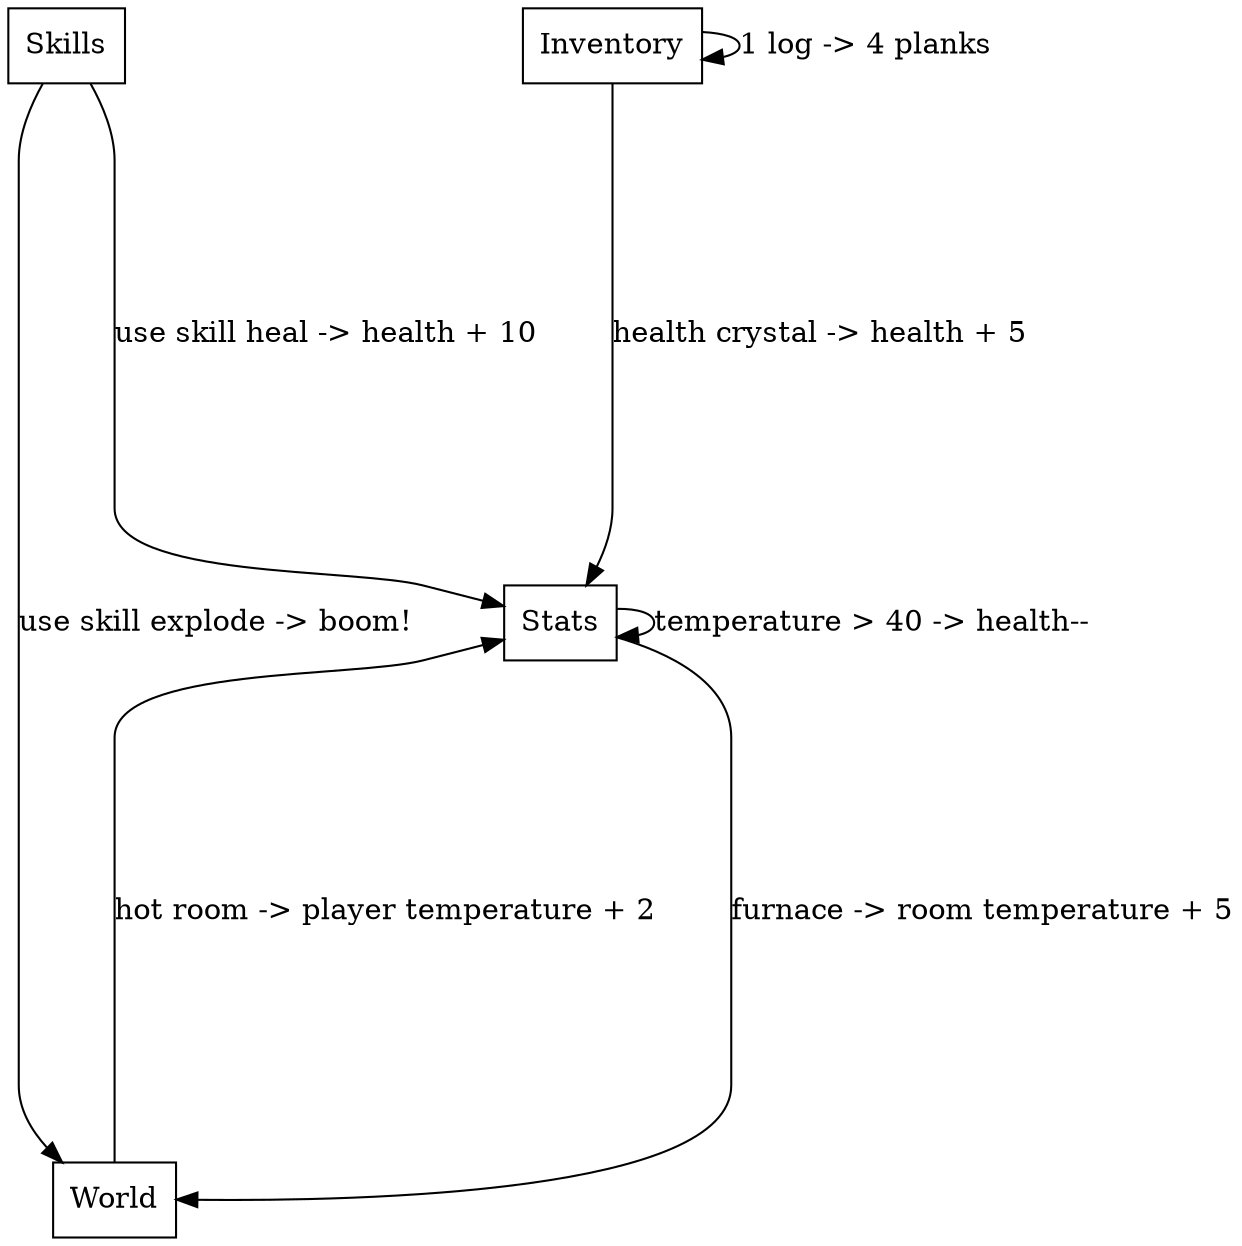 digraph Model {
    edge [minlen = 6];
    graph [overlap = false];

    stats [shape=box,label="Stats"];
    inv [shape=box,label="Inventory"];
    skill [shape=box,label="Skills"];
    world [shape=box,label="World"];

    stats -> stats [label="temperature > 40 -> health--"];
    inv -> inv [label="1 log -> 4 planks"];
    inv -> stats [label="health crystal -> health + 5"];
    stats -> world [label="furnace -> room temperature + 5"];
    world -> stats [label="hot room -> player temperature + 2"];
    skill -> world [label="use skill explode -> boom!"];
    skill -> stats [label="use skill heal -> health + 10"];
}
